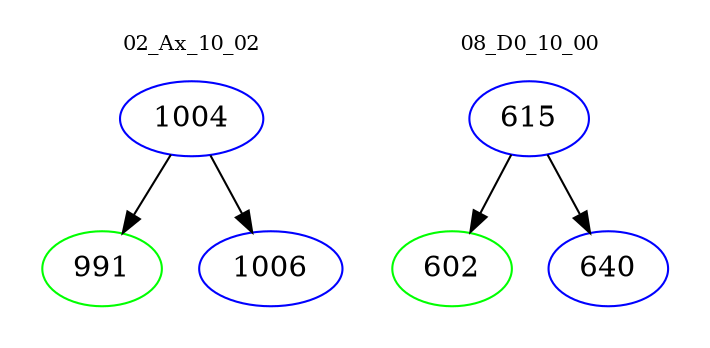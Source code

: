 digraph{
subgraph cluster_0 {
color = white
label = "02_Ax_10_02";
fontsize=10;
T0_1004 [label="1004", color="blue"]
T0_1004 -> T0_991 [color="black"]
T0_991 [label="991", color="green"]
T0_1004 -> T0_1006 [color="black"]
T0_1006 [label="1006", color="blue"]
}
subgraph cluster_1 {
color = white
label = "08_D0_10_00";
fontsize=10;
T1_615 [label="615", color="blue"]
T1_615 -> T1_602 [color="black"]
T1_602 [label="602", color="green"]
T1_615 -> T1_640 [color="black"]
T1_640 [label="640", color="blue"]
}
}
